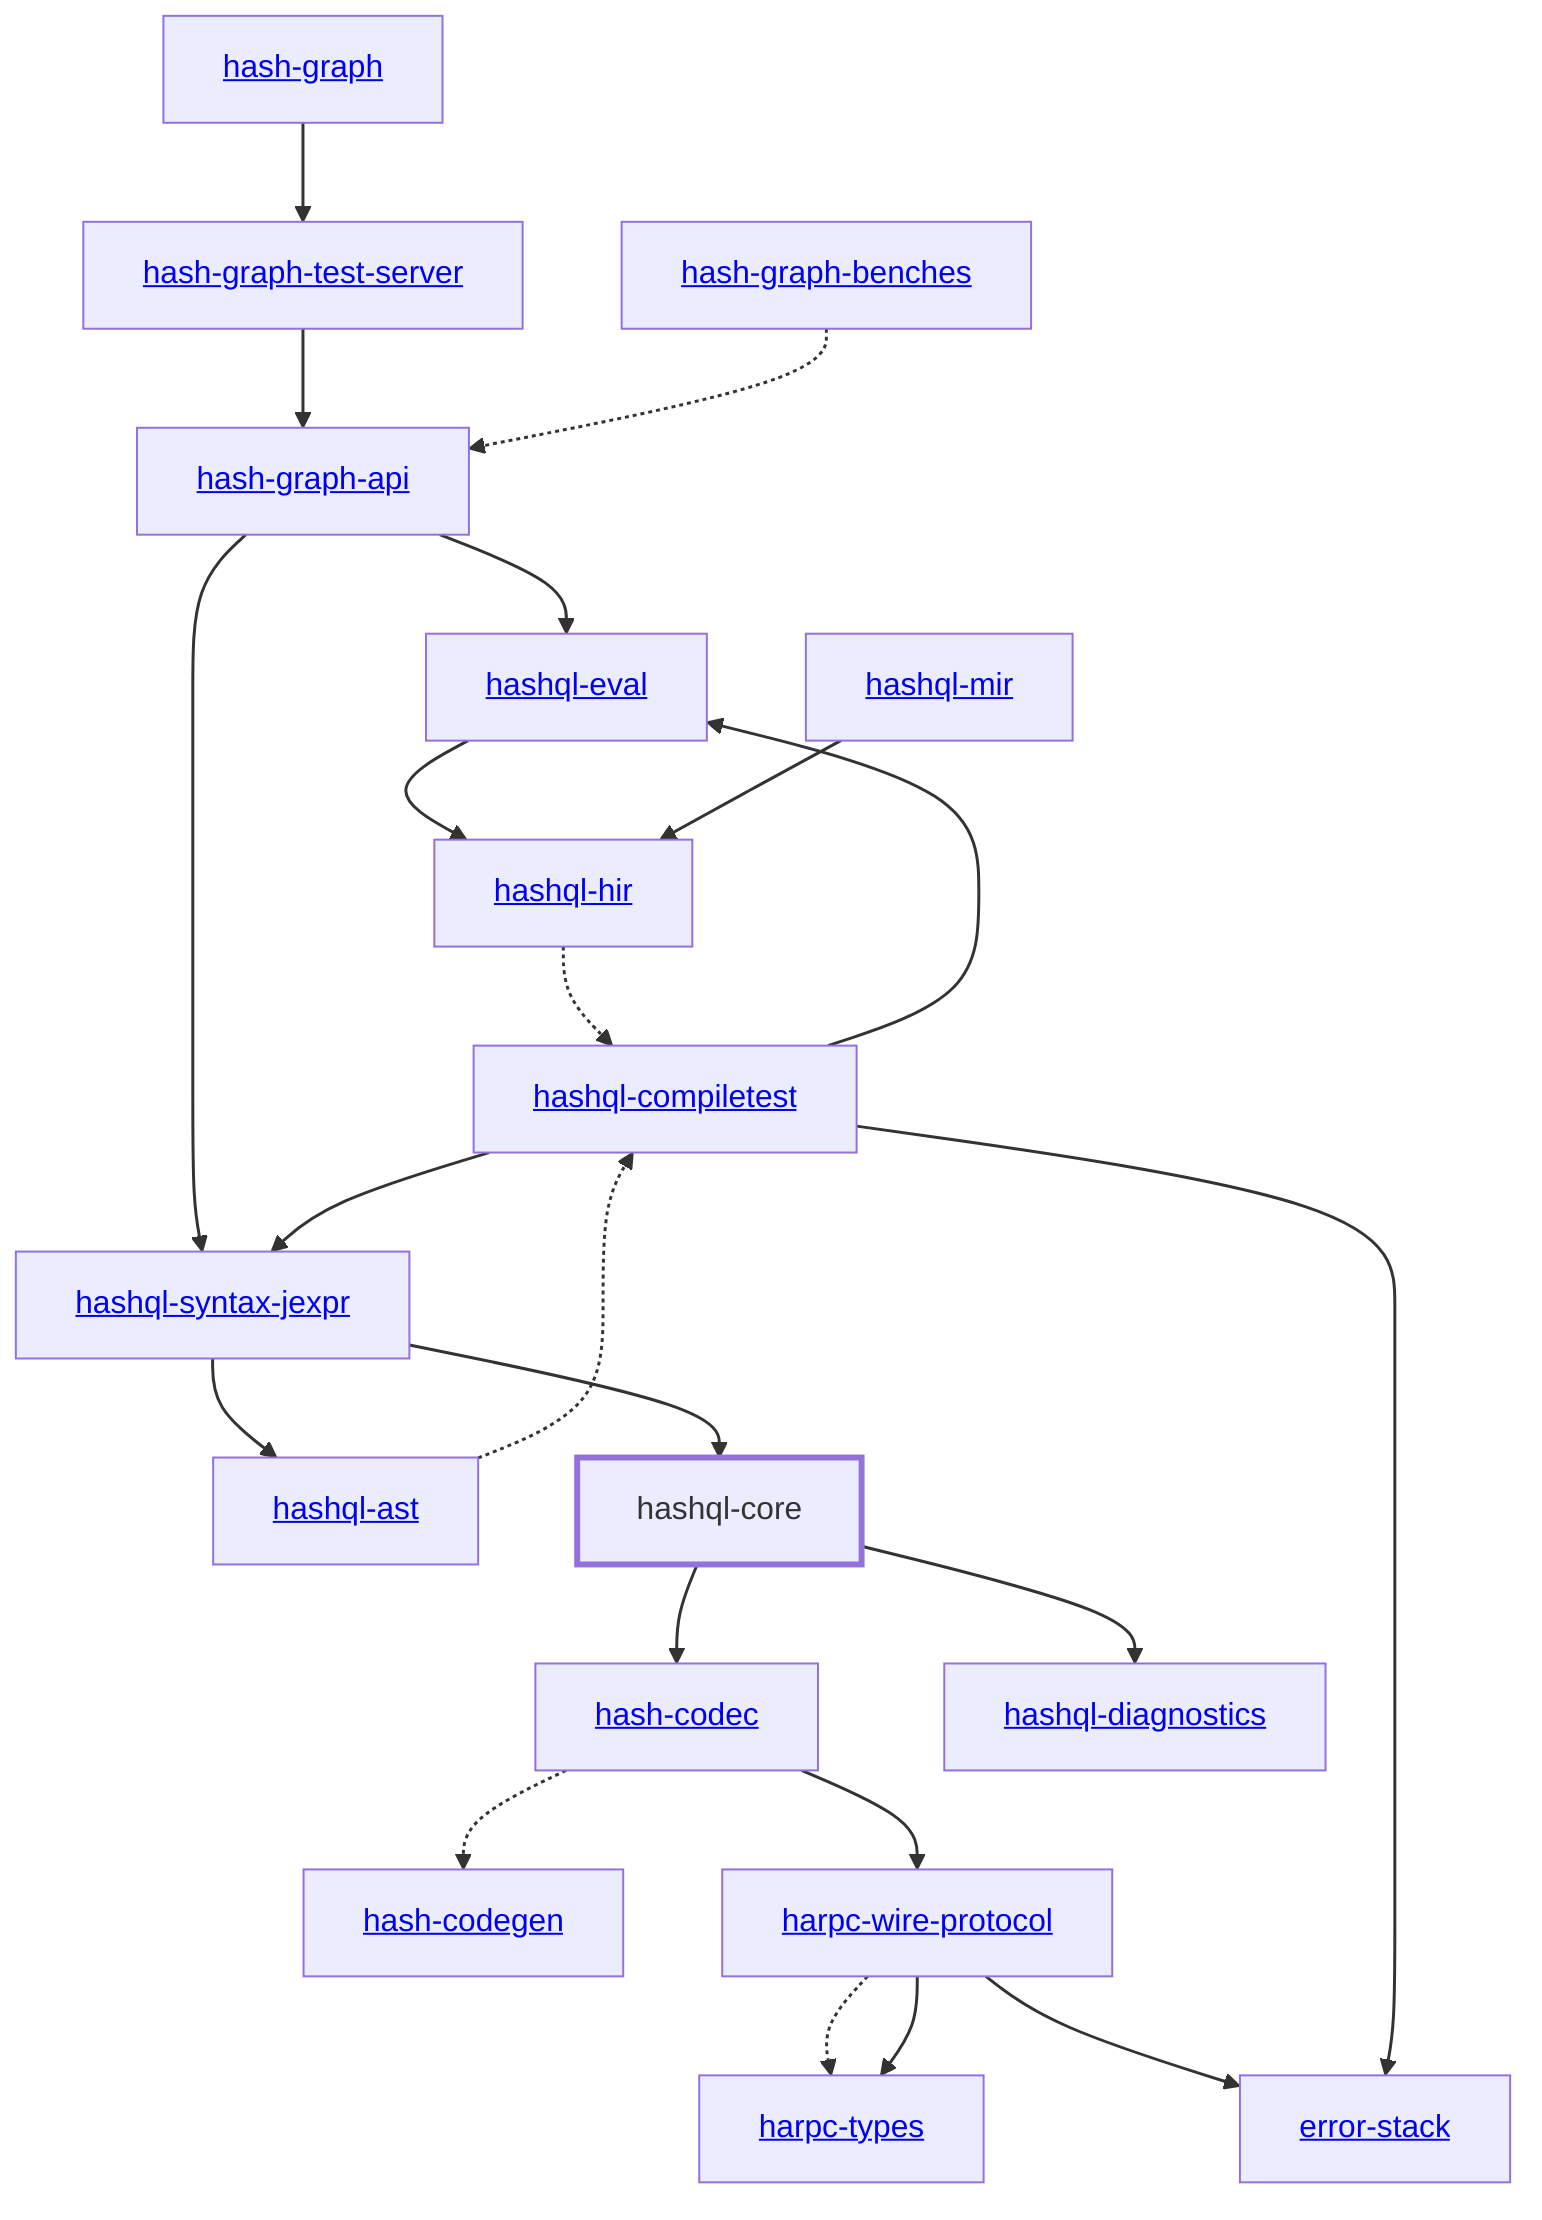 graph TD
    linkStyle default stroke-width:1.5px
    classDef default stroke-width:1px
    classDef root stroke-width:3px
    classDef dev stroke-width:1px
    classDef build stroke-width:1px
    %% Legend
    %% --> : Normal dependency
    %% -.-> : Dev dependency
    %% ---> : Build dependency
    0[<a href="../hash_graph/index.html">hash-graph</a>]
    1[<a href="../hash_codec/index.html">hash-codec</a>]
    2[<a href="../hash_codegen/index.html">hash-codegen</a>]
    3[<a href="../hash_graph_api/index.html">hash-graph-api</a>]
    4[<a href="../hash_graph_test_server/index.html">hash-graph-test-server</a>]
    5[<a href="../harpc_types/index.html">harpc-types</a>]
    6[<a href="../harpc_wire_protocol/index.html">harpc-wire-protocol</a>]
    7[<a href="../hashql_ast/index.html">hashql-ast</a>]
    8[<a href="../hashql_compiletest/index.html">hashql-compiletest</a>]
    9[hashql-core]
    class 9 root
    10[<a href="../hashql_diagnostics/index.html">hashql-diagnostics</a>]
    11[<a href="../hashql_eval/index.html">hashql-eval</a>]
    12[<a href="../hashql_hir/index.html">hashql-hir</a>]
    13[<a href="../hashql_mir/index.html">hashql-mir</a>]
    14[<a href="../hashql_syntax_jexpr/index.html">hashql-syntax-jexpr</a>]
    15[<a href="../error_stack/index.html">error-stack</a>]
    16[<a href="../hash_graph_benches/index.html">hash-graph-benches</a>]
    0 --> 4
    1 -.-> 2
    1 --> 6
    3 --> 11
    3 --> 14
    4 --> 3
    6 -.-> 5
    6 --> 5
    6 --> 15
    7 -.-> 8
    8 --> 11
    8 --> 14
    8 --> 15
    9 --> 1
    9 --> 10
    11 --> 12
    12 -.-> 8
    13 --> 12
    14 --> 7
    14 --> 9
    16 -.-> 3